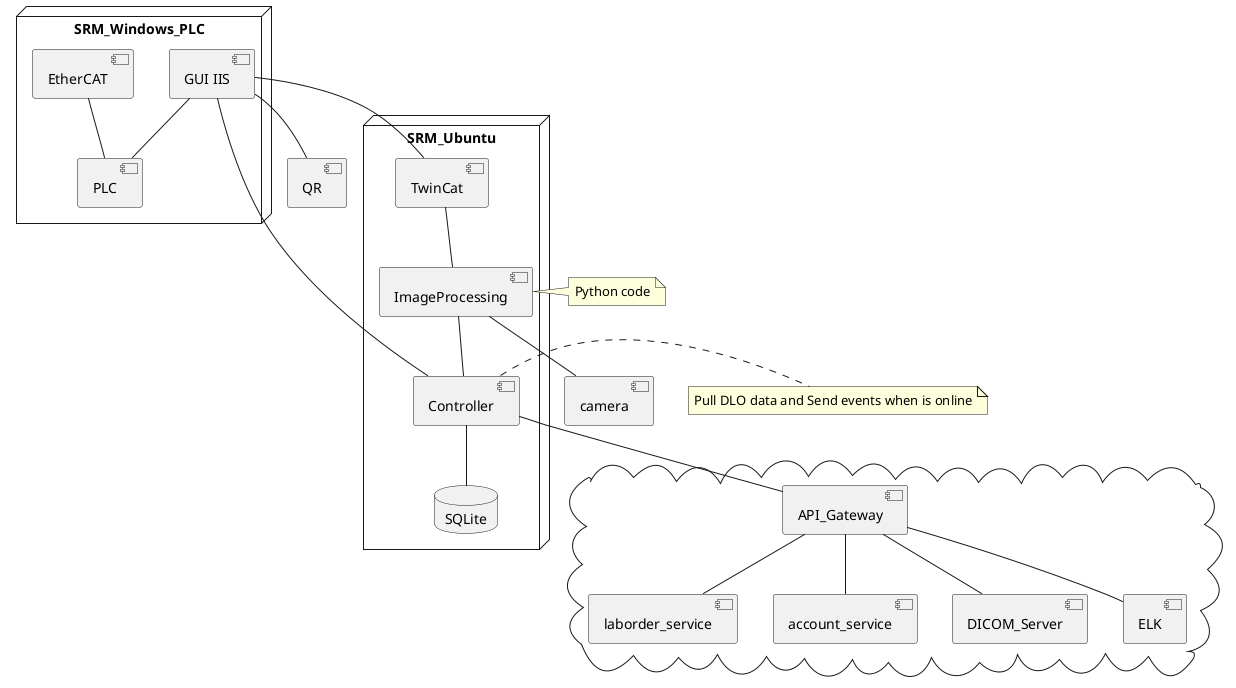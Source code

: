 @startuml

node SRM_Ubuntu{

      [TwinCat]
      [ImageProcessing]
       [Controller]
    database SQLite    
}

node SRM_Windows_PLC {
     [GUI IIS]
          [EtherCAT]
     [PLC]
}

note right of Controller : Pull DLO data and Send events when is online

note right of ImageProcessing : Python code

cloud {
    [API_Gateway]
    [laborder_service]
    [account_service]
    [DICOM_Server]
    [ELK]
}

[EtherCAT]--[PLC]
[GUI IIS]--[PLC]
[GUI IIS]--[TwinCat]
[GUI IIS]--[QR]
[GUI IIS]--[Controller]
[TwinCat]--[ImageProcessing]
[ImageProcessing] -- [Controller]
[ImageProcessing] -- [camera]
[Controller]--[SQLite]
[Controller]--[API_Gateway]
[API_Gateway]--[DICOM_Server]
[API_Gateway]--[account_service]
[API_Gateway]--[laborder_service]
[API_Gateway]--[ELK]
@enduml